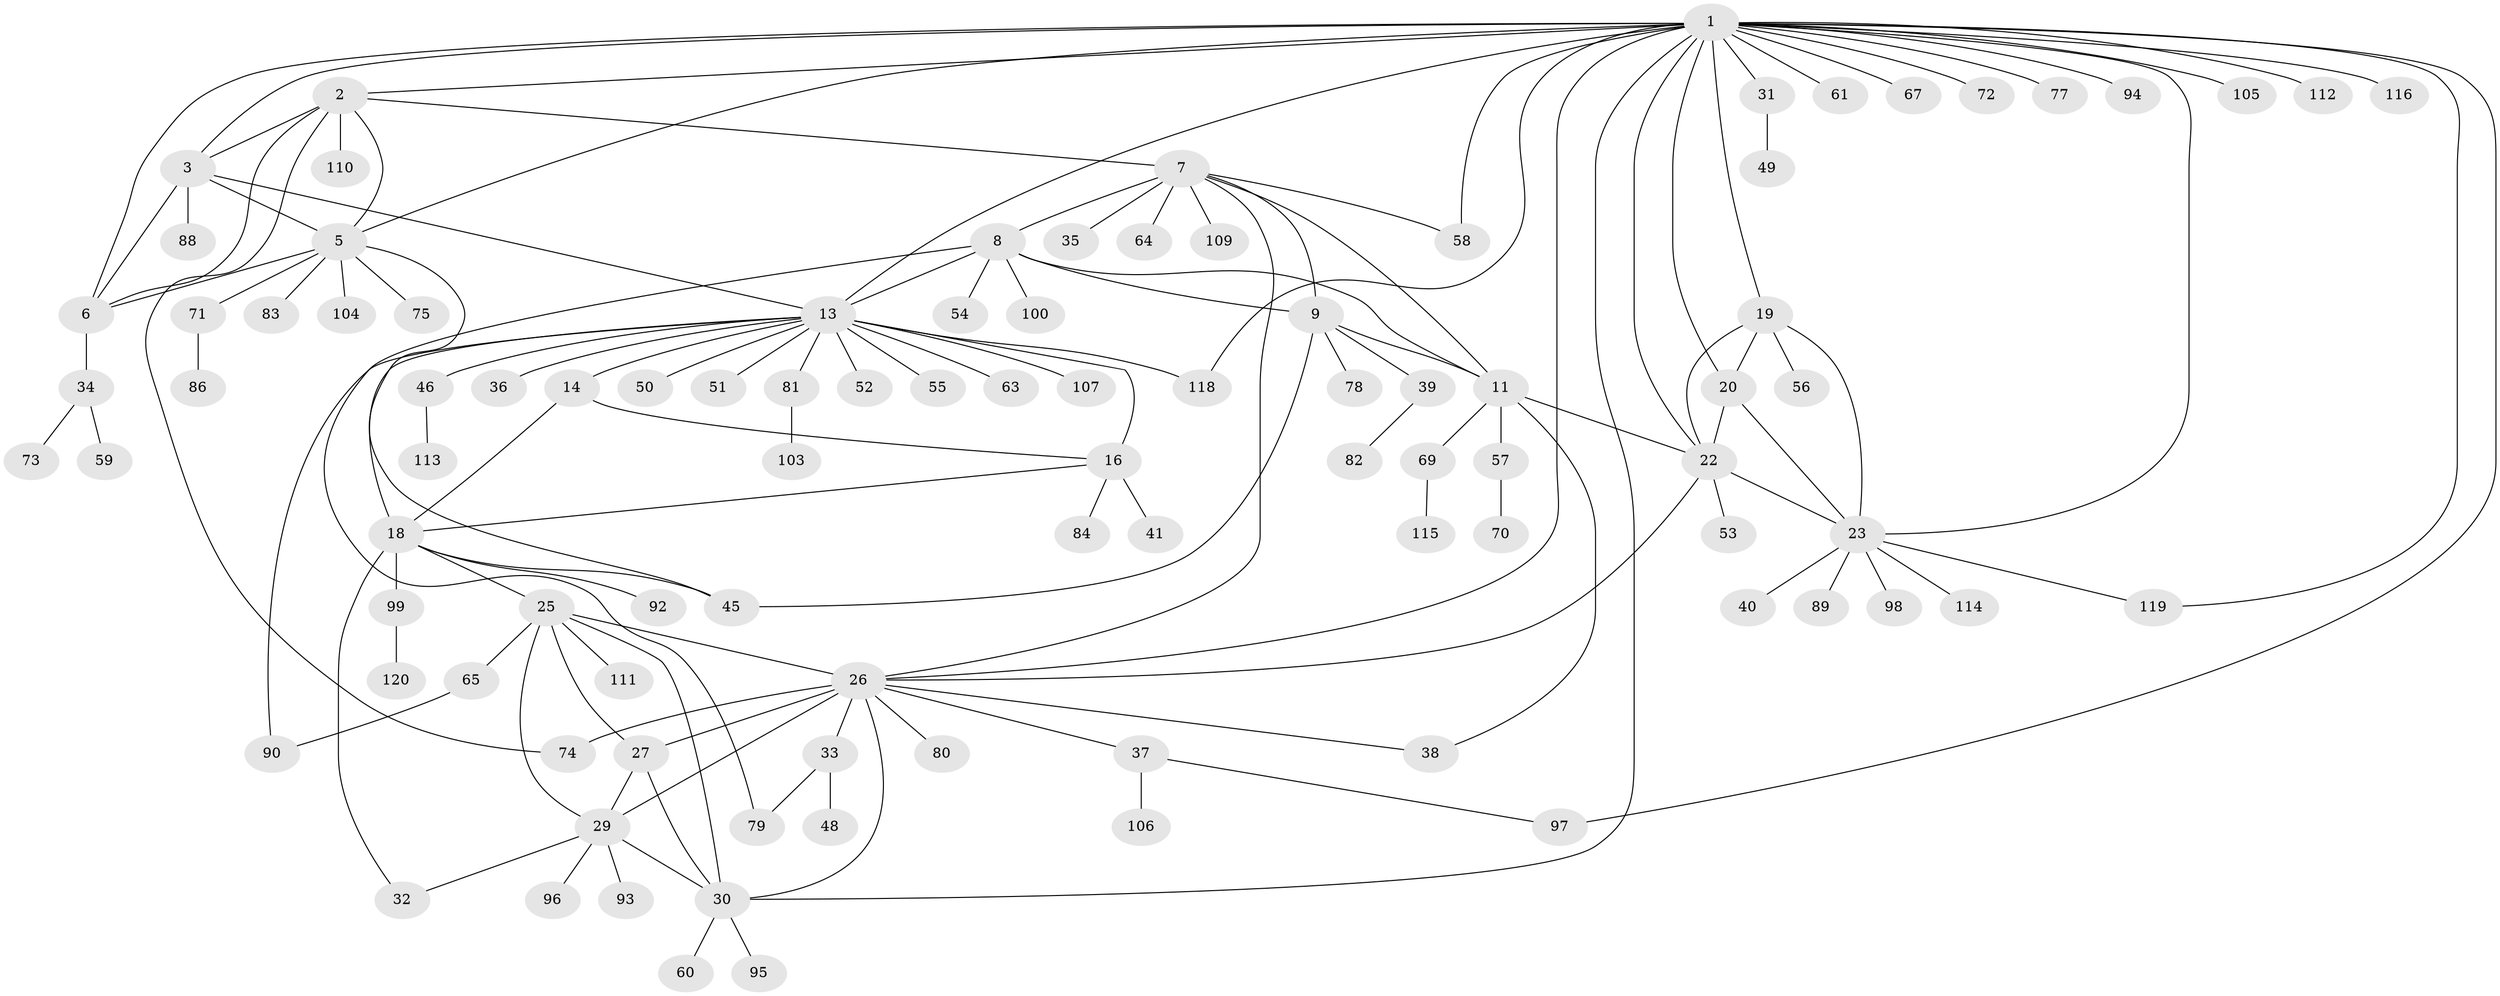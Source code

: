 // Generated by graph-tools (version 1.1) at 2025/24/03/03/25 07:24:11]
// undirected, 97 vertices, 138 edges
graph export_dot {
graph [start="1"]
  node [color=gray90,style=filled];
  1 [super="+21"];
  2 [super="+42"];
  3 [super="+4"];
  5 [super="+44"];
  6 [super="+66"];
  7 [super="+12"];
  8 [super="+10"];
  9;
  11 [super="+91"];
  13 [super="+15"];
  14;
  16 [super="+17"];
  18;
  19 [super="+62"];
  20;
  22 [super="+47"];
  23 [super="+24"];
  25 [super="+117"];
  26 [super="+28"];
  27;
  29 [super="+68"];
  30;
  31;
  32 [super="+101"];
  33;
  34;
  35;
  36;
  37 [super="+85"];
  38;
  39 [super="+43"];
  40;
  41;
  45 [super="+87"];
  46 [super="+102"];
  48;
  49;
  50;
  51 [super="+108"];
  52;
  53;
  54;
  55;
  56;
  57;
  58;
  59;
  60;
  61;
  63;
  64;
  65;
  67;
  69 [super="+76"];
  70;
  71;
  72;
  73;
  74;
  75;
  77;
  78;
  79;
  80;
  81;
  82;
  83;
  84;
  86;
  88;
  89;
  90;
  92;
  93;
  94;
  95;
  96;
  97;
  98;
  99;
  100;
  103;
  104;
  105;
  106;
  107;
  109;
  110;
  111;
  112;
  113;
  114;
  115;
  116;
  118;
  119;
  120;
  1 -- 2 [weight=2];
  1 -- 3 [weight=2];
  1 -- 5;
  1 -- 6;
  1 -- 30;
  1 -- 58;
  1 -- 77;
  1 -- 94;
  1 -- 97;
  1 -- 116;
  1 -- 118;
  1 -- 119;
  1 -- 67;
  1 -- 72;
  1 -- 105;
  1 -- 112;
  1 -- 19;
  1 -- 20;
  1 -- 22;
  1 -- 23 [weight=2];
  1 -- 26;
  1 -- 61;
  1 -- 31;
  1 -- 13;
  2 -- 3 [weight=2];
  2 -- 5;
  2 -- 6;
  2 -- 7;
  2 -- 74;
  2 -- 110;
  3 -- 5 [weight=2];
  3 -- 6 [weight=2];
  3 -- 13;
  3 -- 88;
  5 -- 6;
  5 -- 71;
  5 -- 75;
  5 -- 104;
  5 -- 45;
  5 -- 83;
  6 -- 34;
  7 -- 8 [weight=4];
  7 -- 9 [weight=2];
  7 -- 11 [weight=2];
  7 -- 35;
  7 -- 26;
  7 -- 64;
  7 -- 58;
  7 -- 109;
  8 -- 9 [weight=2];
  8 -- 11 [weight=2];
  8 -- 13;
  8 -- 54;
  8 -- 79;
  8 -- 100;
  9 -- 11;
  9 -- 39;
  9 -- 78;
  9 -- 45;
  11 -- 22;
  11 -- 38;
  11 -- 57;
  11 -- 69;
  13 -- 14 [weight=2];
  13 -- 16 [weight=4];
  13 -- 18 [weight=2];
  13 -- 36;
  13 -- 50;
  13 -- 51;
  13 -- 55;
  13 -- 63;
  13 -- 81;
  13 -- 107;
  13 -- 46;
  13 -- 52;
  13 -- 118;
  13 -- 90;
  14 -- 16 [weight=2];
  14 -- 18;
  16 -- 18 [weight=2];
  16 -- 84;
  16 -- 41;
  18 -- 25;
  18 -- 45;
  18 -- 92;
  18 -- 99;
  18 -- 32;
  19 -- 20;
  19 -- 22;
  19 -- 23 [weight=2];
  19 -- 56;
  20 -- 22;
  20 -- 23 [weight=2];
  22 -- 23 [weight=2];
  22 -- 53;
  22 -- 26;
  23 -- 40;
  23 -- 98;
  23 -- 114;
  23 -- 119;
  23 -- 89;
  25 -- 26 [weight=2];
  25 -- 27;
  25 -- 29;
  25 -- 30;
  25 -- 65;
  25 -- 111;
  26 -- 27 [weight=2];
  26 -- 29 [weight=2];
  26 -- 30 [weight=2];
  26 -- 33;
  26 -- 37;
  26 -- 38;
  26 -- 74;
  26 -- 80;
  27 -- 29;
  27 -- 30;
  29 -- 30;
  29 -- 32;
  29 -- 93;
  29 -- 96;
  30 -- 60;
  30 -- 95;
  31 -- 49;
  33 -- 48;
  33 -- 79;
  34 -- 59;
  34 -- 73;
  37 -- 97;
  37 -- 106;
  39 -- 82;
  46 -- 113;
  57 -- 70;
  65 -- 90;
  69 -- 115;
  71 -- 86;
  81 -- 103;
  99 -- 120;
}
